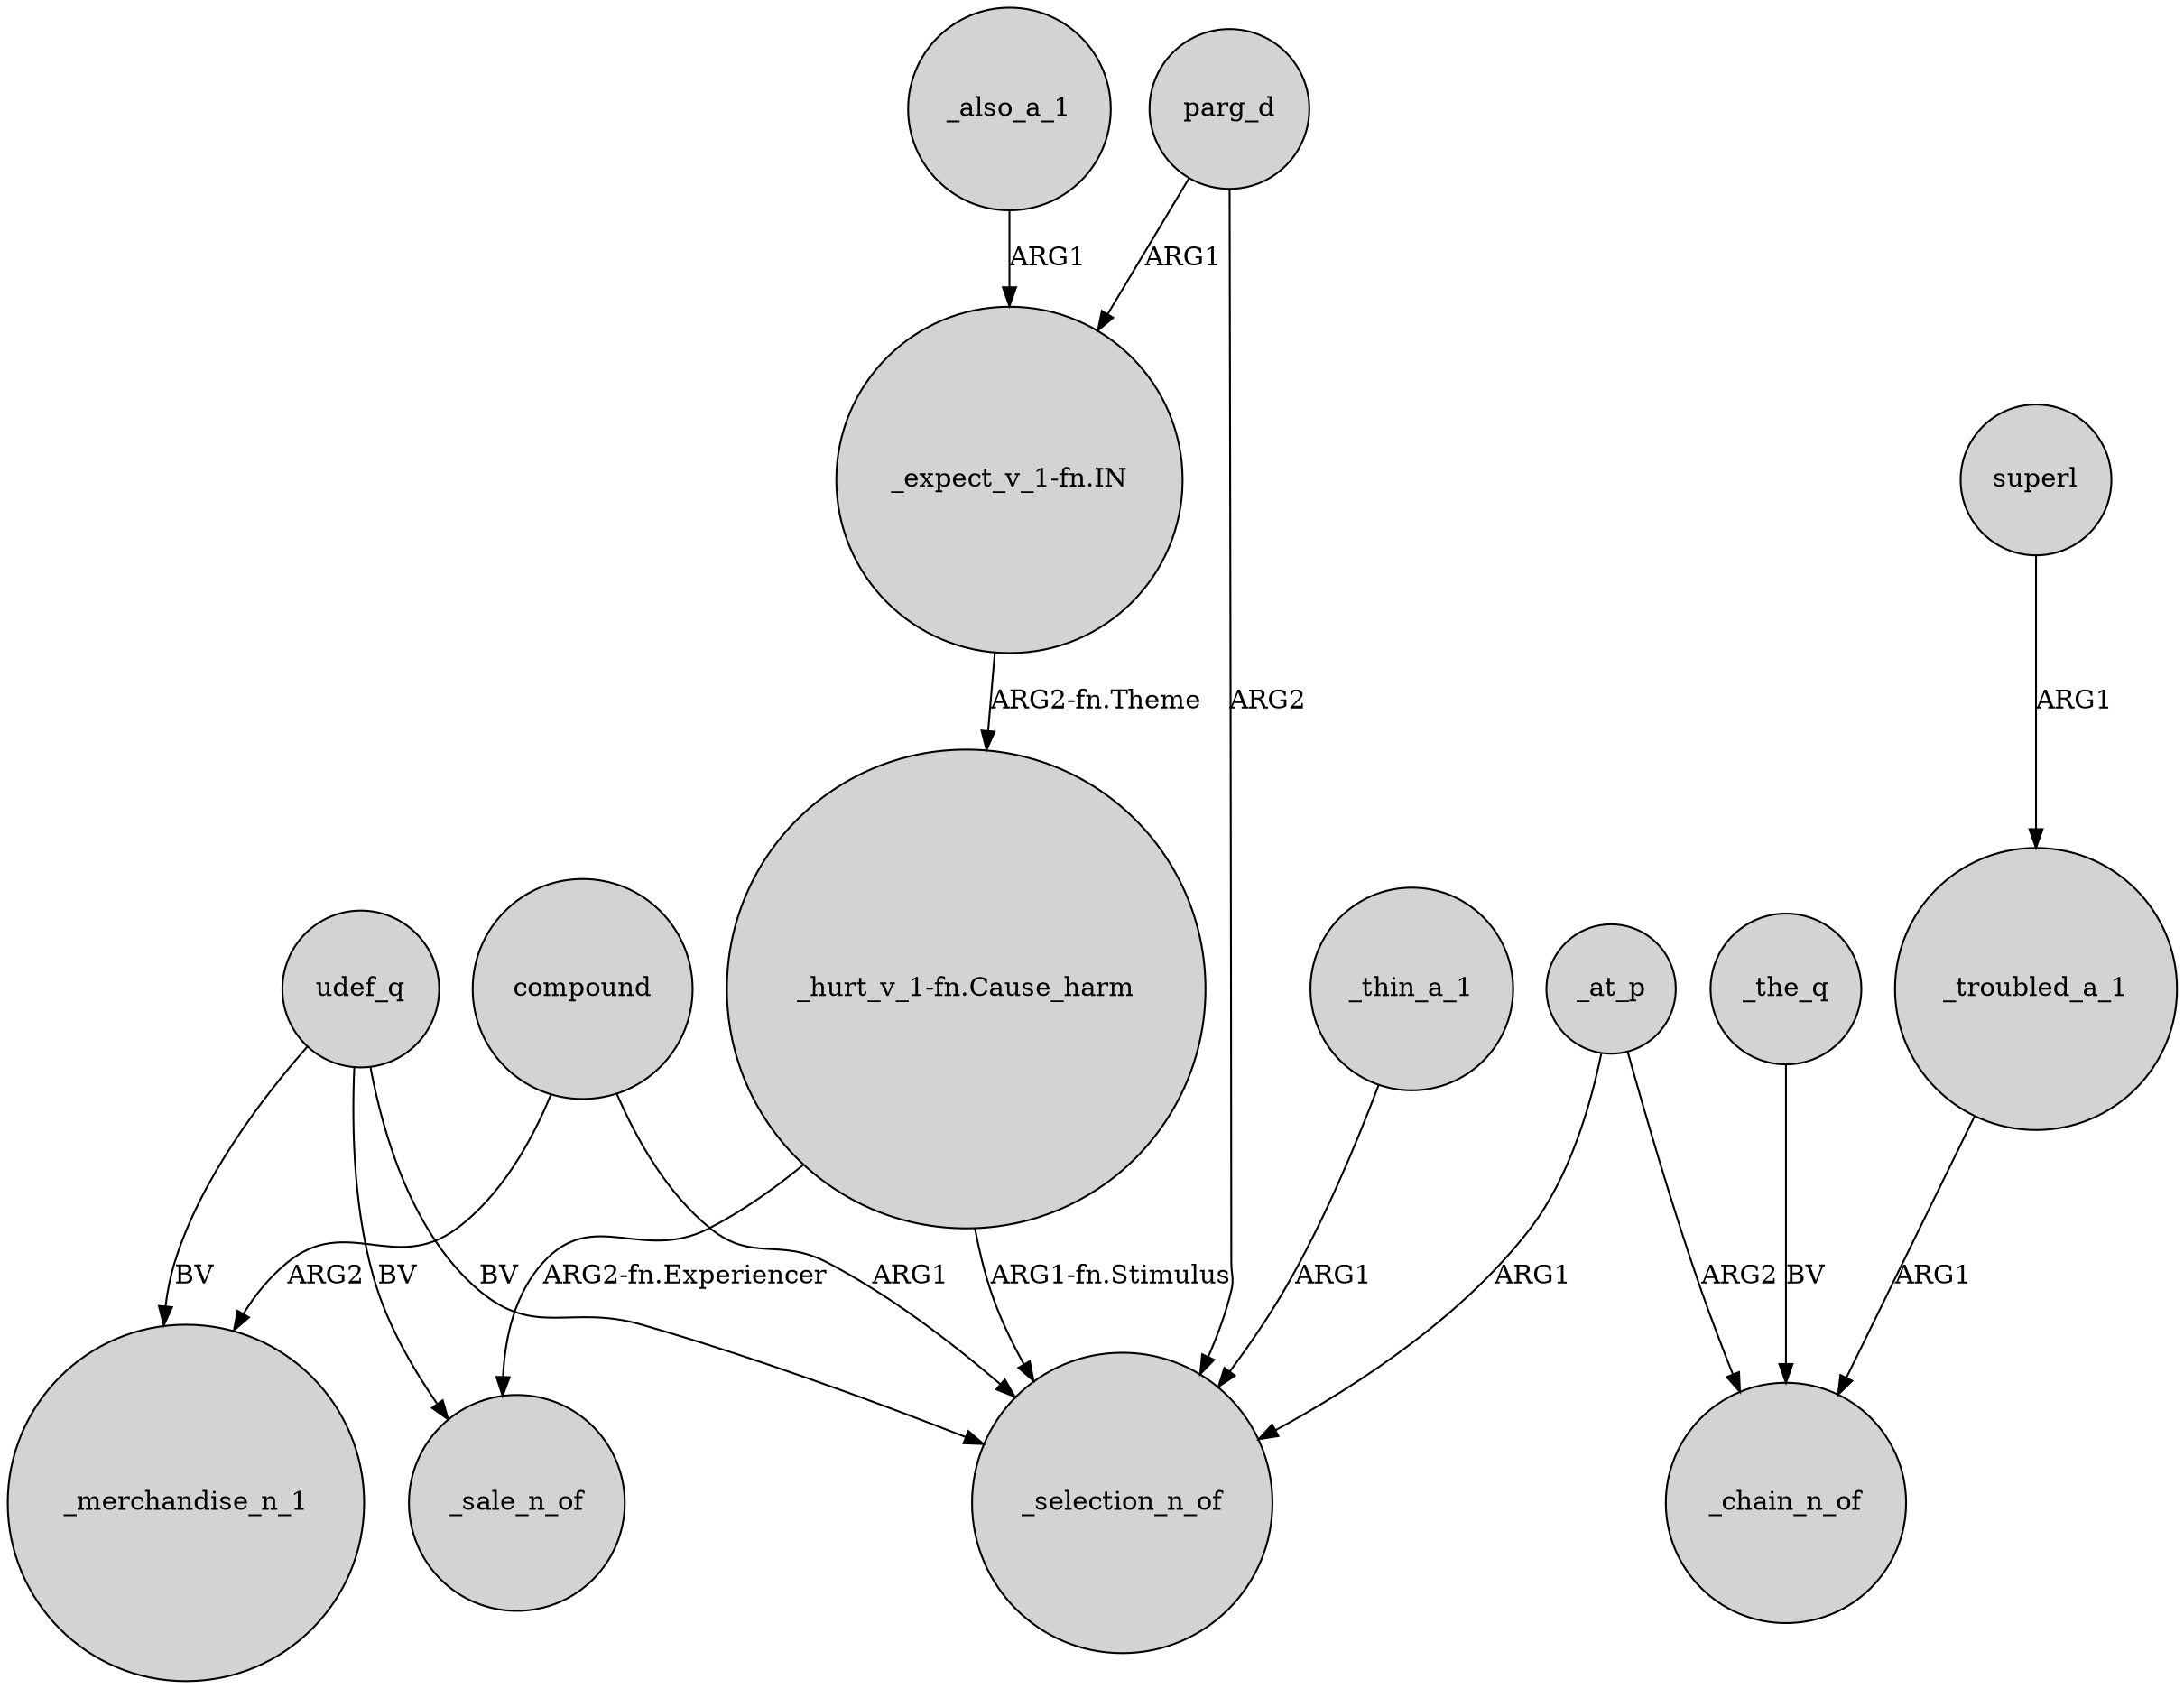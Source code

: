 digraph {
	node [shape=circle style=filled]
	_also_a_1 -> "_expect_v_1-fn.IN" [label=ARG1]
	parg_d -> _selection_n_of [label=ARG2]
	compound -> _merchandise_n_1 [label=ARG2]
	_the_q -> _chain_n_of [label=BV]
	superl -> _troubled_a_1 [label=ARG1]
	_at_p -> _chain_n_of [label=ARG2]
	"_expect_v_1-fn.IN" -> "_hurt_v_1-fn.Cause_harm" [label="ARG2-fn.Theme"]
	_at_p -> _selection_n_of [label=ARG1]
	parg_d -> "_expect_v_1-fn.IN" [label=ARG1]
	_troubled_a_1 -> _chain_n_of [label=ARG1]
	udef_q -> _selection_n_of [label=BV]
	compound -> _selection_n_of [label=ARG1]
	"_hurt_v_1-fn.Cause_harm" -> _sale_n_of [label="ARG2-fn.Experiencer"]
	_thin_a_1 -> _selection_n_of [label=ARG1]
	"_hurt_v_1-fn.Cause_harm" -> _selection_n_of [label="ARG1-fn.Stimulus"]
	udef_q -> _sale_n_of [label=BV]
	udef_q -> _merchandise_n_1 [label=BV]
}
